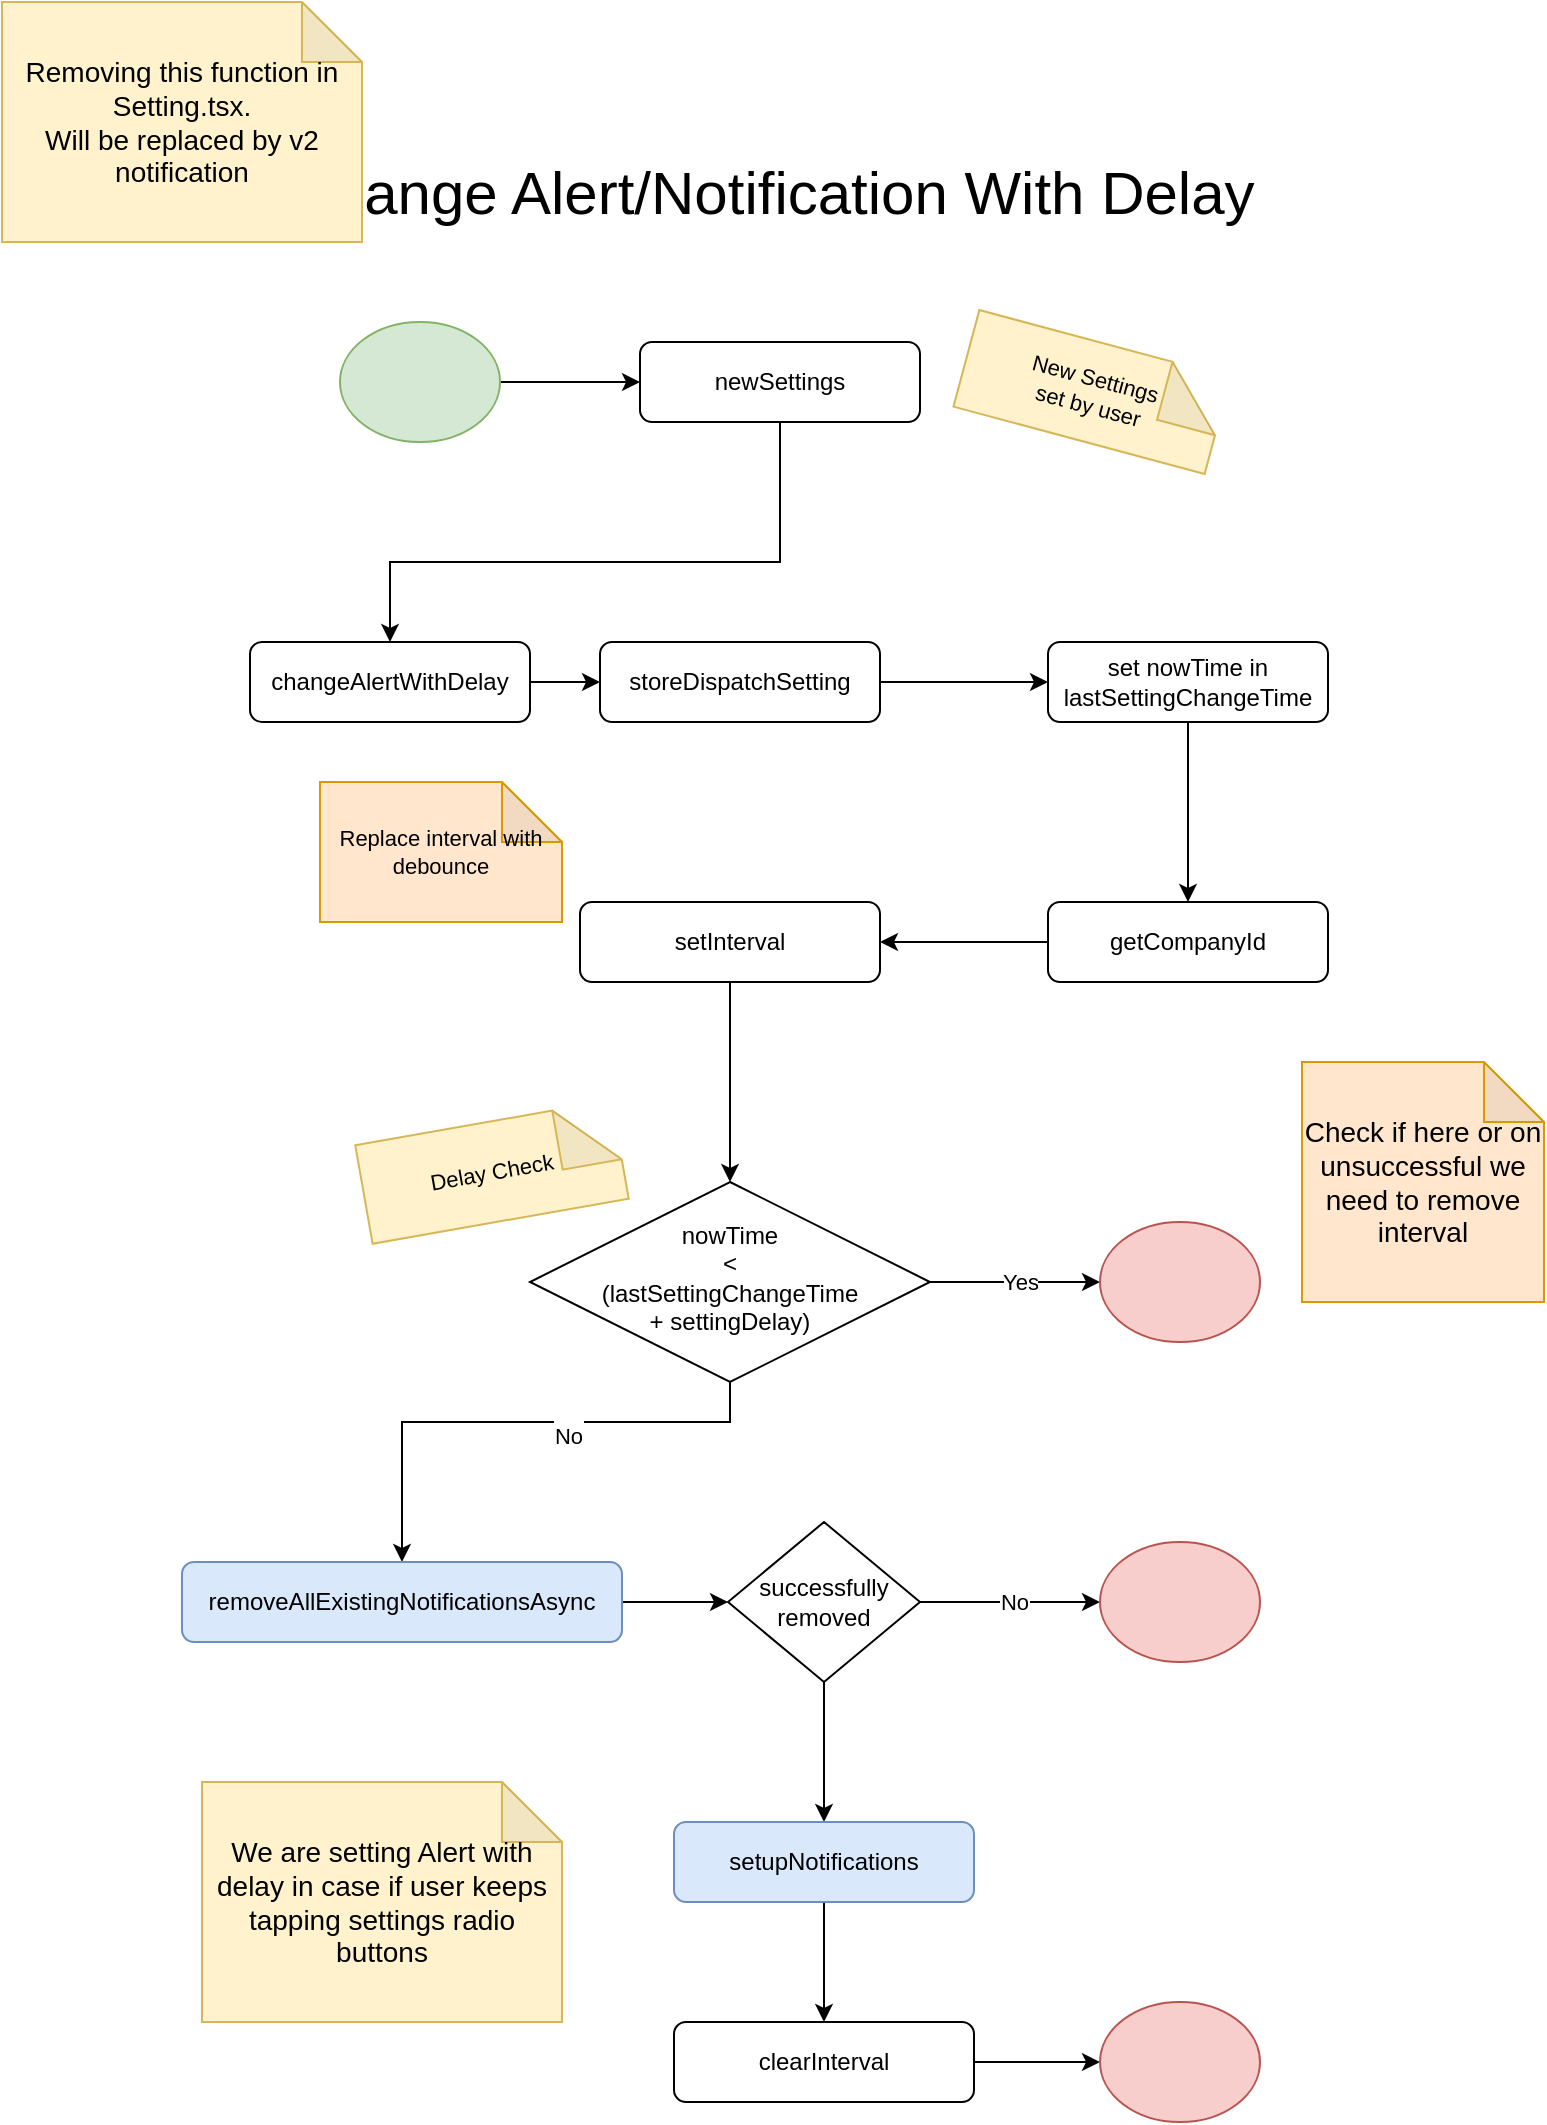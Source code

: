 <mxfile version="20.7.4" type="device" pages="7"><diagram id="C5RBs43oDa-KdzZeNtuy" name="Change Alert"><mxGraphModel dx="1218" dy="814" grid="1" gridSize="10" guides="1" tooltips="1" connect="1" arrows="1" fold="1" page="1" pageScale="1" pageWidth="827" pageHeight="1169" math="0" shadow="0"><root><mxCell id="WIyWlLk6GJQsqaUBKTNV-0"/><mxCell id="WIyWlLk6GJQsqaUBKTNV-1" parent="WIyWlLk6GJQsqaUBKTNV-0"/><mxCell id="ekRR55M1pyvz95BMB8Ou-4" style="edgeStyle=orthogonalEdgeStyle;rounded=0;orthogonalLoop=1;jettySize=auto;html=1;entryX=0;entryY=0.5;entryDx=0;entryDy=0;exitX=1;exitY=0.5;exitDx=0;exitDy=0;" parent="WIyWlLk6GJQsqaUBKTNV-1" source="ekRR55M1pyvz95BMB8Ou-0" target="ekRR55M1pyvz95BMB8Ou-3" edge="1"><mxGeometry relative="1" as="geometry"/></mxCell><mxCell id="ekRR55M1pyvz95BMB8Ou-0" value="changeAlertWithDelay" style="rounded=1;whiteSpace=wrap;html=1;fontSize=12;glass=0;strokeWidth=1;shadow=0;" parent="WIyWlLk6GJQsqaUBKTNV-1" vertex="1"><mxGeometry x="154" y="330" width="140" height="40" as="geometry"/></mxCell><mxCell id="ekRR55M1pyvz95BMB8Ou-6" style="edgeStyle=orthogonalEdgeStyle;rounded=0;orthogonalLoop=1;jettySize=auto;html=1;entryX=0;entryY=0.5;entryDx=0;entryDy=0;" parent="WIyWlLk6GJQsqaUBKTNV-1" source="ekRR55M1pyvz95BMB8Ou-3" target="ekRR55M1pyvz95BMB8Ou-9" edge="1"><mxGeometry relative="1" as="geometry"><mxPoint x="509" y="260" as="targetPoint"/></mxGeometry></mxCell><mxCell id="ekRR55M1pyvz95BMB8Ou-3" value="storeDispatchSetting" style="rounded=1;whiteSpace=wrap;html=1;fontSize=12;glass=0;strokeWidth=1;shadow=0;" parent="WIyWlLk6GJQsqaUBKTNV-1" vertex="1"><mxGeometry x="329" y="330" width="140" height="40" as="geometry"/></mxCell><mxCell id="ekRR55M1pyvz95BMB8Ou-8" style="edgeStyle=orthogonalEdgeStyle;rounded=0;orthogonalLoop=1;jettySize=auto;html=1;" parent="WIyWlLk6GJQsqaUBKTNV-1" source="ekRR55M1pyvz95BMB8Ou-5" target="ekRR55M1pyvz95BMB8Ou-7" edge="1"><mxGeometry relative="1" as="geometry"/></mxCell><mxCell id="ekRR55M1pyvz95BMB8Ou-5" value="getCompanyId" style="rounded=1;whiteSpace=wrap;html=1;fontSize=12;glass=0;strokeWidth=1;shadow=0;" parent="WIyWlLk6GJQsqaUBKTNV-1" vertex="1"><mxGeometry x="553" y="460" width="140" height="40" as="geometry"/></mxCell><mxCell id="ekRR55M1pyvz95BMB8Ou-14" style="edgeStyle=orthogonalEdgeStyle;rounded=0;orthogonalLoop=1;jettySize=auto;html=1;" parent="WIyWlLk6GJQsqaUBKTNV-1" source="ekRR55M1pyvz95BMB8Ou-7" target="ekRR55M1pyvz95BMB8Ou-13" edge="1"><mxGeometry relative="1" as="geometry"/></mxCell><mxCell id="ekRR55M1pyvz95BMB8Ou-7" value="setInterval" style="rounded=1;whiteSpace=wrap;html=1;fontSize=12;glass=0;strokeWidth=1;shadow=0;" parent="WIyWlLk6GJQsqaUBKTNV-1" vertex="1"><mxGeometry x="319" y="460" width="150" height="40" as="geometry"/></mxCell><mxCell id="ekRR55M1pyvz95BMB8Ou-10" style="edgeStyle=orthogonalEdgeStyle;rounded=0;orthogonalLoop=1;jettySize=auto;html=1;exitX=0.5;exitY=1;exitDx=0;exitDy=0;" parent="WIyWlLk6GJQsqaUBKTNV-1" source="ekRR55M1pyvz95BMB8Ou-9" target="ekRR55M1pyvz95BMB8Ou-5" edge="1"><mxGeometry relative="1" as="geometry"/></mxCell><mxCell id="ekRR55M1pyvz95BMB8Ou-9" value="set nowTime in&lt;br&gt;lastSettingChangeTime" style="rounded=1;whiteSpace=wrap;html=1;fontSize=12;glass=0;strokeWidth=1;shadow=0;" parent="WIyWlLk6GJQsqaUBKTNV-1" vertex="1"><mxGeometry x="553" y="330" width="140" height="40" as="geometry"/></mxCell><mxCell id="ekRR55M1pyvz95BMB8Ou-16" style="edgeStyle=orthogonalEdgeStyle;rounded=0;orthogonalLoop=1;jettySize=auto;html=1;entryX=0;entryY=0.5;entryDx=0;entryDy=0;" parent="WIyWlLk6GJQsqaUBKTNV-1" source="ekRR55M1pyvz95BMB8Ou-13" target="ekRR55M1pyvz95BMB8Ou-15" edge="1"><mxGeometry relative="1" as="geometry"/></mxCell><mxCell id="ekRR55M1pyvz95BMB8Ou-17" value="Yes" style="edgeLabel;html=1;align=center;verticalAlign=middle;resizable=0;points=[];" parent="ekRR55M1pyvz95BMB8Ou-16" vertex="1" connectable="0"><mxGeometry x="0.044" y="1" relative="1" as="geometry"><mxPoint y="1" as="offset"/></mxGeometry></mxCell><mxCell id="ekRR55M1pyvz95BMB8Ou-24" style="edgeStyle=orthogonalEdgeStyle;rounded=0;orthogonalLoop=1;jettySize=auto;html=1;entryX=0.5;entryY=0;entryDx=0;entryDy=0;" parent="WIyWlLk6GJQsqaUBKTNV-1" source="ekRR55M1pyvz95BMB8Ou-13" target="ekRR55M1pyvz95BMB8Ou-23" edge="1"><mxGeometry relative="1" as="geometry"><Array as="points"><mxPoint x="394" y="720"/><mxPoint x="230" y="720"/></Array></mxGeometry></mxCell><mxCell id="ekRR55M1pyvz95BMB8Ou-39" value="&lt;font style=&quot;font-size: 11px;&quot;&gt;No&lt;br&gt;&lt;/font&gt;" style="edgeLabel;html=1;align=center;verticalAlign=middle;resizable=0;points=[];fontSize=30;" parent="ekRR55M1pyvz95BMB8Ou-24" vertex="1" connectable="0"><mxGeometry x="-0.205" relative="1" as="geometry"><mxPoint as="offset"/></mxGeometry></mxCell><mxCell id="ekRR55M1pyvz95BMB8Ou-13" value="nowTime&lt;br&gt;&amp;lt;&lt;br&gt;(lastSettingChangeTime &lt;br&gt;+ settingDelay)" style="rhombus;whiteSpace=wrap;html=1;shadow=0;fontFamily=Helvetica;fontSize=12;align=center;strokeWidth=1;spacing=6;spacingTop=-4;" parent="WIyWlLk6GJQsqaUBKTNV-1" vertex="1"><mxGeometry x="294" y="600" width="200" height="100" as="geometry"/></mxCell><mxCell id="ekRR55M1pyvz95BMB8Ou-15" value="" style="ellipse;whiteSpace=wrap;html=1;fillColor=#f8cecc;strokeColor=#b85450;" parent="WIyWlLk6GJQsqaUBKTNV-1" vertex="1"><mxGeometry x="579" y="620" width="80" height="60" as="geometry"/></mxCell><mxCell id="ekRR55M1pyvz95BMB8Ou-19" style="edgeStyle=orthogonalEdgeStyle;rounded=0;orthogonalLoop=1;jettySize=auto;html=1;" parent="WIyWlLk6GJQsqaUBKTNV-1" source="ekRR55M1pyvz95BMB8Ou-18" target="ekRR55M1pyvz95BMB8Ou-0" edge="1"><mxGeometry relative="1" as="geometry"><Array as="points"><mxPoint x="419" y="290"/><mxPoint x="224" y="290"/></Array></mxGeometry></mxCell><mxCell id="ekRR55M1pyvz95BMB8Ou-18" value="&lt;span style=&quot;&quot;&gt;newSettings&lt;/span&gt;" style="rounded=1;whiteSpace=wrap;html=1;fontSize=12;glass=0;strokeWidth=1;shadow=0;" parent="WIyWlLk6GJQsqaUBKTNV-1" vertex="1"><mxGeometry x="349" y="180" width="140" height="40" as="geometry"/></mxCell><mxCell id="ekRR55M1pyvz95BMB8Ou-21" style="edgeStyle=orthogonalEdgeStyle;rounded=0;orthogonalLoop=1;jettySize=auto;html=1;entryX=0;entryY=0.5;entryDx=0;entryDy=0;" parent="WIyWlLk6GJQsqaUBKTNV-1" source="ekRR55M1pyvz95BMB8Ou-20" target="ekRR55M1pyvz95BMB8Ou-18" edge="1"><mxGeometry relative="1" as="geometry"/></mxCell><mxCell id="ekRR55M1pyvz95BMB8Ou-20" value="" style="ellipse;whiteSpace=wrap;html=1;fillColor=#d5e8d4;strokeColor=#82b366;" parent="WIyWlLk6GJQsqaUBKTNV-1" vertex="1"><mxGeometry x="199" y="170" width="80" height="60" as="geometry"/></mxCell><mxCell id="ekRR55M1pyvz95BMB8Ou-26" style="edgeStyle=orthogonalEdgeStyle;rounded=0;orthogonalLoop=1;jettySize=auto;html=1;entryX=0;entryY=0.5;entryDx=0;entryDy=0;" parent="WIyWlLk6GJQsqaUBKTNV-1" source="ekRR55M1pyvz95BMB8Ou-23" target="ekRR55M1pyvz95BMB8Ou-25" edge="1"><mxGeometry relative="1" as="geometry"/></mxCell><mxCell id="ekRR55M1pyvz95BMB8Ou-23" value="removeAllExistingNotificationsAsync" style="rounded=1;whiteSpace=wrap;html=1;fontSize=12;glass=0;strokeWidth=1;shadow=0;fillColor=#dae8fc;strokeColor=#6c8ebf;" parent="WIyWlLk6GJQsqaUBKTNV-1" vertex="1"><mxGeometry x="120" y="790" width="220" height="40" as="geometry"/></mxCell><mxCell id="ekRR55M1pyvz95BMB8Ou-31" style="edgeStyle=orthogonalEdgeStyle;rounded=0;orthogonalLoop=1;jettySize=auto;html=1;entryX=0.5;entryY=0;entryDx=0;entryDy=0;" parent="WIyWlLk6GJQsqaUBKTNV-1" source="ekRR55M1pyvz95BMB8Ou-25" target="ekRR55M1pyvz95BMB8Ou-30" edge="1"><mxGeometry relative="1" as="geometry"/></mxCell><mxCell id="ekRR55M1pyvz95BMB8Ou-25" value="successfully&lt;br&gt;removed" style="rhombus;whiteSpace=wrap;html=1;" parent="WIyWlLk6GJQsqaUBKTNV-1" vertex="1"><mxGeometry x="393" y="770" width="96" height="80" as="geometry"/></mxCell><mxCell id="ekRR55M1pyvz95BMB8Ou-27" style="edgeStyle=orthogonalEdgeStyle;rounded=0;orthogonalLoop=1;jettySize=auto;html=1;entryX=0;entryY=0.5;entryDx=0;entryDy=0;exitX=1;exitY=0.5;exitDx=0;exitDy=0;" parent="WIyWlLk6GJQsqaUBKTNV-1" source="ekRR55M1pyvz95BMB8Ou-25" target="ekRR55M1pyvz95BMB8Ou-29" edge="1"><mxGeometry relative="1" as="geometry"><mxPoint x="494" y="810" as="sourcePoint"/></mxGeometry></mxCell><mxCell id="ekRR55M1pyvz95BMB8Ou-28" value="No" style="edgeLabel;html=1;align=center;verticalAlign=middle;resizable=0;points=[];" parent="ekRR55M1pyvz95BMB8Ou-27" vertex="1" connectable="0"><mxGeometry x="0.044" y="1" relative="1" as="geometry"><mxPoint y="1" as="offset"/></mxGeometry></mxCell><mxCell id="ekRR55M1pyvz95BMB8Ou-29" value="" style="ellipse;whiteSpace=wrap;html=1;fillColor=#f8cecc;strokeColor=#b85450;" parent="WIyWlLk6GJQsqaUBKTNV-1" vertex="1"><mxGeometry x="579" y="780" width="80" height="60" as="geometry"/></mxCell><mxCell id="ekRR55M1pyvz95BMB8Ou-33" style="edgeStyle=orthogonalEdgeStyle;rounded=0;orthogonalLoop=1;jettySize=auto;html=1;entryX=0.5;entryY=0;entryDx=0;entryDy=0;" parent="WIyWlLk6GJQsqaUBKTNV-1" source="ekRR55M1pyvz95BMB8Ou-30" target="ekRR55M1pyvz95BMB8Ou-32" edge="1"><mxGeometry relative="1" as="geometry"/></mxCell><mxCell id="ekRR55M1pyvz95BMB8Ou-30" value="setupNotifications" style="rounded=1;whiteSpace=wrap;html=1;fontSize=12;glass=0;strokeWidth=1;shadow=0;fillColor=#dae8fc;strokeColor=#6c8ebf;" parent="WIyWlLk6GJQsqaUBKTNV-1" vertex="1"><mxGeometry x="366" y="920" width="150" height="40" as="geometry"/></mxCell><mxCell id="ekRR55M1pyvz95BMB8Ou-32" value="clearInterval" style="rounded=1;whiteSpace=wrap;html=1;fontSize=12;glass=0;strokeWidth=1;shadow=0;" parent="WIyWlLk6GJQsqaUBKTNV-1" vertex="1"><mxGeometry x="366" y="1020" width="150" height="40" as="geometry"/></mxCell><mxCell id="ekRR55M1pyvz95BMB8Ou-34" style="edgeStyle=orthogonalEdgeStyle;rounded=0;orthogonalLoop=1;jettySize=auto;html=1;entryX=0;entryY=0.5;entryDx=0;entryDy=0;exitX=1;exitY=0.5;exitDx=0;exitDy=0;" parent="WIyWlLk6GJQsqaUBKTNV-1" source="ekRR55M1pyvz95BMB8Ou-32" target="ekRR55M1pyvz95BMB8Ou-36" edge="1"><mxGeometry relative="1" as="geometry"><mxPoint x="553" y="1040" as="sourcePoint"/></mxGeometry></mxCell><mxCell id="ekRR55M1pyvz95BMB8Ou-36" value="" style="ellipse;whiteSpace=wrap;html=1;fillColor=#f8cecc;strokeColor=#b85450;" parent="WIyWlLk6GJQsqaUBKTNV-1" vertex="1"><mxGeometry x="579" y="1010" width="80" height="60" as="geometry"/></mxCell><mxCell id="ekRR55M1pyvz95BMB8Ou-37" value="Change Alert/Notification&amp;nbsp;With Delay" style="text;html=1;align=center;verticalAlign=middle;resizable=0;points=[];autosize=1;strokeColor=none;fillColor=none;fontSize=30;" parent="WIyWlLk6GJQsqaUBKTNV-1" vertex="1"><mxGeometry x="159" y="80" width="510" height="50" as="geometry"/></mxCell><mxCell id="ekRR55M1pyvz95BMB8Ou-40" value="Delay Check" style="shape=note;whiteSpace=wrap;html=1;backgroundOutline=1;darkOpacity=0.05;fontSize=11;fillColor=#fff2cc;strokeColor=#d6b656;rotation=-10;" parent="WIyWlLk6GJQsqaUBKTNV-1" vertex="1"><mxGeometry x="210" y="570" width="130" height="50" as="geometry"/></mxCell><mxCell id="ekRR55M1pyvz95BMB8Ou-41" value="New Settings &lt;br&gt;set by user" style="shape=note;whiteSpace=wrap;html=1;backgroundOutline=1;darkOpacity=0.05;fontSize=11;fillColor=#fff2cc;strokeColor=#d6b656;rotation=15;" parent="WIyWlLk6GJQsqaUBKTNV-1" vertex="1"><mxGeometry x="510" y="180" width="130" height="50" as="geometry"/></mxCell><mxCell id="ekRR55M1pyvz95BMB8Ou-42" value="&lt;font style=&quot;font-size: 14px;&quot;&gt;We are setting Alert with delay in case if user keeps tapping settings radio buttons&lt;/font&gt;" style="shape=note;whiteSpace=wrap;html=1;backgroundOutline=1;darkOpacity=0.05;fontSize=11;fillColor=#fff2cc;strokeColor=#d6b656;rotation=0;align=center;" parent="WIyWlLk6GJQsqaUBKTNV-1" vertex="1"><mxGeometry x="130" y="900" width="180" height="120" as="geometry"/></mxCell><mxCell id="2Tc8A6T-at7lszA6NyWW-4" value="&lt;font style=&quot;font-size: 14px;&quot;&gt;Check if here or on unsuccessful we need to remove interval&lt;/font&gt;" style="shape=note;whiteSpace=wrap;html=1;backgroundOutline=1;darkOpacity=0.05;fontSize=11;fillColor=#ffe6cc;strokeColor=#d79b00;rotation=0;align=center;" parent="WIyWlLk6GJQsqaUBKTNV-1" vertex="1"><mxGeometry x="680" y="540" width="121" height="120" as="geometry"/></mxCell><mxCell id="2Tc8A6T-at7lszA6NyWW-5" value="&lt;font style=&quot;font-size: 11px;&quot;&gt;Replace interval with debounce&lt;/font&gt;" style="shape=note;whiteSpace=wrap;html=1;backgroundOutline=1;darkOpacity=0.05;fontSize=11;fillColor=#ffe6cc;strokeColor=#d79b00;rotation=0;align=center;" parent="WIyWlLk6GJQsqaUBKTNV-1" vertex="1"><mxGeometry x="189" y="400" width="121" height="70" as="geometry"/></mxCell><mxCell id="FkLpZMVB8kCLJbXpiKpK-0" value="&lt;font style=&quot;font-size: 14px;&quot;&gt;Removing this function in Setting.tsx.&lt;br&gt;Will be replaced by v2 notification&lt;br&gt;&lt;/font&gt;" style="shape=note;whiteSpace=wrap;html=1;backgroundOutline=1;darkOpacity=0.05;fontSize=11;fillColor=#fff2cc;strokeColor=#d6b656;rotation=0;align=center;" vertex="1" parent="WIyWlLk6GJQsqaUBKTNV-1"><mxGeometry x="30" y="10" width="180" height="120" as="geometry"/></mxCell></root></mxGraphModel></diagram><diagram name="Remove Notification" id="KCtyK5HoEwEojZVAQ3GX"><mxGraphModel dx="1234" dy="793" grid="1" gridSize="10" guides="1" tooltips="1" connect="1" arrows="1" fold="1" page="1" pageScale="1" pageWidth="827" pageHeight="1169" math="0" shadow="0"><root><mxCell id="wmUvgrYdlPpsE7V-B9zk-0"/><mxCell id="wmUvgrYdlPpsE7V-B9zk-1" parent="wmUvgrYdlPpsE7V-B9zk-0"/><mxCell id="wmUvgrYdlPpsE7V-B9zk-34" value="removeAllExistingNotificationsAsync" style="text;html=1;align=center;verticalAlign=middle;resizable=0;points=[];autosize=1;strokeColor=none;fillColor=none;fontSize=30;" parent="wmUvgrYdlPpsE7V-B9zk-1" vertex="1"><mxGeometry x="139" y="80" width="510" height="50" as="geometry"/></mxCell><mxCell id="5vq668rBF6vDlCCSSBM1-2" value="" style="edgeStyle=orthogonalEdgeStyle;rounded=0;orthogonalLoop=1;jettySize=auto;html=1;" parent="wmUvgrYdlPpsE7V-B9zk-1" source="5vq668rBF6vDlCCSSBM1-0" target="5vq668rBF6vDlCCSSBM1-1" edge="1"><mxGeometry relative="1" as="geometry"/></mxCell><mxCell id="5vq668rBF6vDlCCSSBM1-0" value="removeAllExistingNotificationsAsync" style="rounded=1;whiteSpace=wrap;html=1;" parent="wmUvgrYdlPpsE7V-B9zk-1" vertex="1"><mxGeometry x="294" y="260" width="240" height="60" as="geometry"/></mxCell><mxCell id="5vq668rBF6vDlCCSSBM1-1" value="expoRemoveAllExistingNotificationsAsync" style="whiteSpace=wrap;html=1;rounded=1;" parent="wmUvgrYdlPpsE7V-B9zk-1" vertex="1"><mxGeometry x="281" y="400" width="266" height="60" as="geometry"/></mxCell></root></mxGraphModel></diagram><diagram id="3-PlSQT_4FLTWAC7MBmu" name="isNotificationAlreadySet"><mxGraphModel dx="1234" dy="793" grid="1" gridSize="10" guides="1" tooltips="1" connect="1" arrows="1" fold="1" page="1" pageScale="1" pageWidth="850" pageHeight="1100" math="0" shadow="0"><root><mxCell id="0"/><mxCell id="1" parent="0"/><mxCell id="59JxVlapYw_DgyJJyitZ-3" style="edgeStyle=orthogonalEdgeStyle;rounded=0;orthogonalLoop=1;jettySize=auto;html=1;" edge="1" parent="1" source="i-5Xrsj45n4rbDHwO-DG-1" target="59JxVlapYw_DgyJJyitZ-2"><mxGeometry relative="1" as="geometry"/></mxCell><mxCell id="i-5Xrsj45n4rbDHwO-DG-1" value="storeGetCompanyData.&lt;br&gt;companyNotification" style="rounded=1;whiteSpace=wrap;html=1;" vertex="1" parent="1"><mxGeometry x="260" y="130" width="150" height="60" as="geometry"/></mxCell><mxCell id="59JxVlapYw_DgyJJyitZ-9" style="edgeStyle=orthogonalEdgeStyle;rounded=0;orthogonalLoop=1;jettySize=auto;html=1;entryX=0;entryY=0.5;entryDx=0;entryDy=0;" edge="1" parent="1" source="59JxVlapYw_DgyJJyitZ-2" target="59JxVlapYw_DgyJJyitZ-8"><mxGeometry relative="1" as="geometry"/></mxCell><mxCell id="59JxVlapYw_DgyJJyitZ-14" value="No" style="edgeLabel;html=1;align=center;verticalAlign=middle;resizable=0;points=[];" vertex="1" connectable="0" parent="59JxVlapYw_DgyJJyitZ-9"><mxGeometry x="0.004" y="-2" relative="1" as="geometry"><mxPoint as="offset"/></mxGeometry></mxCell><mxCell id="59JxVlapYw_DgyJJyitZ-15" style="edgeStyle=orthogonalEdgeStyle;rounded=0;orthogonalLoop=1;jettySize=auto;html=1;" edge="1" parent="1" source="59JxVlapYw_DgyJJyitZ-2" target="59JxVlapYw_DgyJJyitZ-12"><mxGeometry relative="1" as="geometry"/></mxCell><mxCell id="59JxVlapYw_DgyJJyitZ-24" value="Yes" style="edgeLabel;html=1;align=center;verticalAlign=middle;resizable=0;points=[];" vertex="1" connectable="0" parent="59JxVlapYw_DgyJJyitZ-15"><mxGeometry x="-0.062" relative="1" as="geometry"><mxPoint as="offset"/></mxGeometry></mxCell><mxCell id="59JxVlapYw_DgyJJyitZ-2" value="exits&amp;nbsp;&lt;br&gt;companyNotification" style="rhombus;whiteSpace=wrap;html=1;" vertex="1" parent="1"><mxGeometry x="267.5" y="250" width="135" height="110" as="geometry"/></mxCell><mxCell id="59JxVlapYw_DgyJJyitZ-5" style="edgeStyle=orthogonalEdgeStyle;rounded=0;orthogonalLoop=1;jettySize=auto;html=1;entryX=0;entryY=0.5;entryDx=0;entryDy=0;" edge="1" parent="1" source="59JxVlapYw_DgyJJyitZ-4" target="i-5Xrsj45n4rbDHwO-DG-1"><mxGeometry relative="1" as="geometry"/></mxCell><mxCell id="59JxVlapYw_DgyJJyitZ-4" value="" style="ellipse;whiteSpace=wrap;html=1;fillColor=#d5e8d4;strokeColor=#82b366;" vertex="1" parent="1"><mxGeometry x="120" y="140" width="60" height="40" as="geometry"/></mxCell><mxCell id="59JxVlapYw_DgyJJyitZ-6" value="" style="endArrow=none;dashed=1;html=1;dashPattern=1 3;strokeWidth=2;rounded=0;exitX=0.5;exitY=0;exitDx=0;exitDy=0;" edge="1" parent="1" source="59JxVlapYw_DgyJJyitZ-4" target="59JxVlapYw_DgyJJyitZ-7"><mxGeometry width="50" height="50" relative="1" as="geometry"><mxPoint x="400" y="430" as="sourcePoint"/><mxPoint x="450" y="380" as="targetPoint"/></mxGeometry></mxCell><mxCell id="59JxVlapYw_DgyJJyitZ-7" value="argument&lt;br&gt;companyId" style="rounded=1;whiteSpace=wrap;html=1;dashed=1;" vertex="1" parent="1"><mxGeometry x="95" y="70" width="110" height="40" as="geometry"/></mxCell><mxCell id="59JxVlapYw_DgyJJyitZ-11" style="edgeStyle=orthogonalEdgeStyle;rounded=0;orthogonalLoop=1;jettySize=auto;html=1;entryX=0.5;entryY=0;entryDx=0;entryDy=0;" edge="1" parent="1" source="59JxVlapYw_DgyJJyitZ-8" target="59JxVlapYw_DgyJJyitZ-10"><mxGeometry relative="1" as="geometry"><mxPoint x="670" y="910" as="targetPoint"/><Array as="points"><mxPoint x="667" y="305"/><mxPoint x="667" y="910"/><mxPoint x="667" y="910"/></Array></mxGeometry></mxCell><mxCell id="59JxVlapYw_DgyJJyitZ-8" value="Return false" style="rounded=1;whiteSpace=wrap;html=1;" vertex="1" parent="1"><mxGeometry x="470" y="275" width="120" height="60" as="geometry"/></mxCell><mxCell id="59JxVlapYw_DgyJJyitZ-10" value="" style="ellipse;whiteSpace=wrap;html=1;fillColor=#f8cecc;strokeColor=#b85450;" vertex="1" parent="1"><mxGeometry x="633" y="927" width="67.5" height="45" as="geometry"/></mxCell><mxCell id="59JxVlapYw_DgyJJyitZ-16" value="No" style="edgeStyle=orthogonalEdgeStyle;rounded=0;orthogonalLoop=1;jettySize=auto;html=1;" edge="1" parent="1" source="59JxVlapYw_DgyJJyitZ-12" target="59JxVlapYw_DgyJJyitZ-13"><mxGeometry relative="1" as="geometry"/></mxCell><mxCell id="59JxVlapYw_DgyJJyitZ-12" value="exits&amp;nbsp;&lt;br&gt;companyNotification.compnayid" style="rhombus;whiteSpace=wrap;html=1;" vertex="1" parent="1"><mxGeometry x="267" y="420" width="135" height="110" as="geometry"/></mxCell><mxCell id="59JxVlapYw_DgyJJyitZ-13" value="Return false" style="rounded=1;whiteSpace=wrap;html=1;" vertex="1" parent="1"><mxGeometry x="469.5" y="445" width="120" height="60" as="geometry"/></mxCell><mxCell id="59JxVlapYw_DgyJJyitZ-23" value="" style="endArrow=classic;html=1;rounded=0;exitX=1;exitY=0.5;exitDx=0;exitDy=0;" edge="1" parent="1" source="59JxVlapYw_DgyJJyitZ-13"><mxGeometry width="50" height="50" relative="1" as="geometry"><mxPoint x="400" y="660" as="sourcePoint"/><mxPoint x="660" y="475" as="targetPoint"/></mxGeometry></mxCell><mxCell id="59JxVlapYw_DgyJJyitZ-25" style="edgeStyle=orthogonalEdgeStyle;rounded=0;orthogonalLoop=1;jettySize=auto;html=1;" edge="1" parent="1" target="59JxVlapYw_DgyJJyitZ-28"><mxGeometry relative="1" as="geometry"><mxPoint x="335" y="530.0" as="sourcePoint"/></mxGeometry></mxCell><mxCell id="59JxVlapYw_DgyJJyitZ-26" value="Yes" style="edgeLabel;html=1;align=center;verticalAlign=middle;resizable=0;points=[];" vertex="1" connectable="0" parent="59JxVlapYw_DgyJJyitZ-25"><mxGeometry x="-0.062" relative="1" as="geometry"><mxPoint as="offset"/></mxGeometry></mxCell><mxCell id="59JxVlapYw_DgyJJyitZ-27" value="No" style="edgeStyle=orthogonalEdgeStyle;rounded=0;orthogonalLoop=1;jettySize=auto;html=1;" edge="1" parent="1" source="59JxVlapYw_DgyJJyitZ-28" target="59JxVlapYw_DgyJJyitZ-29"><mxGeometry relative="1" as="geometry"/></mxCell><mxCell id="59JxVlapYw_DgyJJyitZ-39" style="edgeStyle=orthogonalEdgeStyle;rounded=0;orthogonalLoop=1;jettySize=auto;html=1;entryX=-0.017;entryY=0.64;entryDx=0;entryDy=0;entryPerimeter=0;" edge="1" parent="1" source="59JxVlapYw_DgyJJyitZ-28" target="59JxVlapYw_DgyJJyitZ-37"><mxGeometry relative="1" as="geometry"><Array as="points"><mxPoint x="276" y="859"/></Array></mxGeometry></mxCell><mxCell id="59JxVlapYw_DgyJJyitZ-40" value="Yes" style="edgeLabel;html=1;align=center;verticalAlign=middle;resizable=0;points=[];" vertex="1" connectable="0" parent="59JxVlapYw_DgyJJyitZ-39"><mxGeometry x="-0.822" y="-3" relative="1" as="geometry"><mxPoint as="offset"/></mxGeometry></mxCell><mxCell id="59JxVlapYw_DgyJJyitZ-28" value="currentTimeMillis&lt;br&gt;&amp;lt;&lt;br&gt;companyNotification.expirationMillis" style="rhombus;whiteSpace=wrap;html=1;" vertex="1" parent="1"><mxGeometry x="150" y="611" width="252" height="130" as="geometry"/></mxCell><mxCell id="59JxVlapYw_DgyJJyitZ-29" value="Return false" style="rounded=1;whiteSpace=wrap;html=1;" vertex="1" parent="1"><mxGeometry x="469.5" y="645" width="120" height="60" as="geometry"/></mxCell><mxCell id="59JxVlapYw_DgyJJyitZ-30" value="" style="endArrow=classic;html=1;rounded=0;exitX=1;exitY=0.5;exitDx=0;exitDy=0;" edge="1" parent="1" source="59JxVlapYw_DgyJJyitZ-29"><mxGeometry width="50" height="50" relative="1" as="geometry"><mxPoint x="400" y="830" as="sourcePoint"/><mxPoint x="660" y="675" as="targetPoint"/></mxGeometry></mxCell><mxCell id="59JxVlapYw_DgyJJyitZ-37" value="Return true" style="rounded=1;whiteSpace=wrap;html=1;" vertex="1" parent="1"><mxGeometry x="470" y="821" width="120" height="60" as="geometry"/></mxCell><mxCell id="59JxVlapYw_DgyJJyitZ-38" value="" style="endArrow=classic;html=1;rounded=0;exitX=1;exitY=0.5;exitDx=0;exitDy=0;" edge="1" parent="1" source="59JxVlapYw_DgyJJyitZ-37"><mxGeometry width="50" height="50" relative="1" as="geometry"><mxPoint x="400.5" y="1006" as="sourcePoint"/><mxPoint x="661" y="851" as="targetPoint"/></mxGeometry></mxCell><mxCell id="N9DeDR9W1GsLb5_rbDEz-1" value="Is Notification Already Set" style="text;html=1;align=center;verticalAlign=middle;resizable=0;points=[];autosize=1;strokeColor=none;fillColor=none;fontSize=22;dashed=1;" vertex="1" parent="1"><mxGeometry x="445" y="150" width="270" height="40" as="geometry"/></mxCell></root></mxGraphModel></diagram><diagram id="CzmtYwcdwd9mIh4Y_ecE" name="setupNotifications"><mxGraphModel dx="920" dy="589" grid="1" gridSize="10" guides="1" tooltips="1" connect="1" arrows="1" fold="1" page="1" pageScale="1" pageWidth="850" pageHeight="1100" math="0" shadow="0"><root><mxCell id="0"/><mxCell id="1" parent="0"/><mxCell id="xw1gr3C_7HUpJKgljRx6-4" value="" style="edgeStyle=orthogonalEdgeStyle;rounded=0;orthogonalLoop=1;jettySize=auto;html=1;" parent="1" source="xw1gr3C_7HUpJKgljRx6-1" target="xw1gr3C_7HUpJKgljRx6-3" edge="1"><mxGeometry relative="1" as="geometry"/></mxCell><mxCell id="xw1gr3C_7HUpJKgljRx6-1" value="begin" style="ellipse;whiteSpace=wrap;html=1;" parent="1" vertex="1"><mxGeometry x="200" y="110" width="80" height="40" as="geometry"/></mxCell><mxCell id="xw1gr3C_7HUpJKgljRx6-12" value="" style="edgeStyle=orthogonalEdgeStyle;rounded=0;orthogonalLoop=1;jettySize=auto;html=1;" parent="1" source="xw1gr3C_7HUpJKgljRx6-2" target="xw1gr3C_7HUpJKgljRx6-11" edge="1"><mxGeometry relative="1" as="geometry"/></mxCell><mxCell id="xw1gr3C_7HUpJKgljRx6-13" value="then" style="edgeLabel;html=1;align=center;verticalAlign=middle;resizable=0;points=[];" parent="xw1gr3C_7HUpJKgljRx6-12" vertex="1" connectable="0"><mxGeometry x="0.17" y="-1" relative="1" as="geometry"><mxPoint as="offset"/></mxGeometry></mxCell><mxCell id="xw1gr3C_7HUpJKgljRx6-18" style="edgeStyle=orthogonalEdgeStyle;rounded=0;orthogonalLoop=1;jettySize=auto;html=1;entryX=-0.005;entryY=0.095;entryDx=0;entryDy=0;entryPerimeter=0;" parent="1" source="xw1gr3C_7HUpJKgljRx6-2" target="xw1gr3C_7HUpJKgljRx6-17" edge="1"><mxGeometry relative="1" as="geometry"><mxPoint x="400" y="380" as="targetPoint"/></mxGeometry></mxCell><mxCell id="xw1gr3C_7HUpJKgljRx6-2" value="Create&amp;nbsp;&lt;br&gt;notificationPromise" style="rounded=1;whiteSpace=wrap;html=1;" parent="1" vertex="1"><mxGeometry x="180" y="350" width="140" height="60" as="geometry"/></mxCell><mxCell id="xw1gr3C_7HUpJKgljRx6-6" value="true" style="edgeStyle=orthogonalEdgeStyle;rounded=0;orthogonalLoop=1;jettySize=auto;html=1;entryX=0;entryY=0.5;entryDx=0;entryDy=0;" parent="1" source="xw1gr3C_7HUpJKgljRx6-3" target="xw1gr3C_7HUpJKgljRx6-7" edge="1"><mxGeometry relative="1" as="geometry"><mxPoint x="490" y="130" as="targetPoint"/></mxGeometry></mxCell><mxCell id="xw1gr3C_7HUpJKgljRx6-10" style="edgeStyle=orthogonalEdgeStyle;rounded=0;orthogonalLoop=1;jettySize=auto;html=1;" parent="1" source="xw1gr3C_7HUpJKgljRx6-3" target="xw1gr3C_7HUpJKgljRx6-2" edge="1"><mxGeometry relative="1" as="geometry"><Array as="points"><mxPoint x="440" y="210"/><mxPoint x="250" y="210"/></Array></mxGeometry></mxCell><mxCell id="xw1gr3C_7HUpJKgljRx6-3" value="Not forceUpdate&lt;br&gt;AND&lt;br&gt;isNotificationAlreadySet" style="rhombus;whiteSpace=wrap;html=1;fillColor=#dae8fc;strokeColor=#6c8ebf;" parent="1" vertex="1"><mxGeometry x="400" y="90" width="80" height="80" as="geometry"/></mxCell><mxCell id="xw1gr3C_7HUpJKgljRx6-7" value="end" style="ellipse;whiteSpace=wrap;html=1;" parent="1" vertex="1"><mxGeometry x="630" y="110" width="60" height="40" as="geometry"/></mxCell><mxCell id="xw1gr3C_7HUpJKgljRx6-33" style="edgeStyle=orthogonalEdgeStyle;rounded=0;orthogonalLoop=1;jettySize=auto;html=1;" parent="1" source="xw1gr3C_7HUpJKgljRx6-11" target="xw1gr3C_7HUpJKgljRx6-32" edge="1"><mxGeometry relative="1" as="geometry"/></mxCell><mxCell id="xw1gr3C_7HUpJKgljRx6-11" value="updateNotificationExpiration" style="whiteSpace=wrap;html=1;rounded=1;" parent="1" vertex="1"><mxGeometry x="190" y="520" width="120" height="60" as="geometry"/></mxCell><mxCell id="xw1gr3C_7HUpJKgljRx6-17" value="" style="rounded=0;whiteSpace=wrap;html=1;dashed=1;fillColor=#d5e8d4;strokeColor=#82b366;" parent="1" vertex="1"><mxGeometry x="410" y="320" width="390" height="640" as="geometry"/></mxCell><mxCell id="xw1gr3C_7HUpJKgljRx6-19" value="notificationPromise" style="text;html=1;align=center;verticalAlign=middle;resizable=0;points=[];autosize=1;strokeColor=none;fillColor=none;" parent="1" vertex="1"><mxGeometry x="535" y="320" width="120" height="30" as="geometry"/></mxCell><mxCell id="xw1gr3C_7HUpJKgljRx6-20" value="" style="rounded=0;whiteSpace=wrap;html=1;" parent="1" vertex="1"><mxGeometry x="460" y="390" width="290" height="520" as="geometry"/></mxCell><mxCell id="xw1gr3C_7HUpJKgljRx6-21" value="resetNotificationInterval 2 seconds" style="text;html=1;align=center;verticalAlign=middle;resizable=0;points=[];autosize=1;strokeColor=none;fillColor=none;" parent="1" vertex="1"><mxGeometry x="500" y="390" width="210" height="30" as="geometry"/></mxCell><mxCell id="xw1gr3C_7HUpJKgljRx6-24" style="edgeStyle=orthogonalEdgeStyle;rounded=0;orthogonalLoop=1;jettySize=auto;html=1;" parent="1" source="xw1gr3C_7HUpJKgljRx6-22" target="xw1gr3C_7HUpJKgljRx6-23" edge="1"><mxGeometry relative="1" as="geometry"/></mxCell><mxCell id="xw1gr3C_7HUpJKgljRx6-22" value="clear&lt;br&gt;resetNotificationInterval" style="rounded=1;whiteSpace=wrap;html=1;fillColor=none;" parent="1" vertex="1"><mxGeometry x="535" y="440" width="145" height="40" as="geometry"/></mxCell><mxCell id="xw1gr3C_7HUpJKgljRx6-27" style="edgeStyle=orthogonalEdgeStyle;rounded=0;orthogonalLoop=1;jettySize=auto;html=1;" parent="1" source="xw1gr3C_7HUpJKgljRx6-23" target="xw1gr3C_7HUpJKgljRx6-26" edge="1"><mxGeometry relative="1" as="geometry"/></mxCell><mxCell id="xw1gr3C_7HUpJKgljRx6-23" value="get&lt;br&gt;storeGetCompanyData" style="rounded=1;whiteSpace=wrap;html=1;fillColor=none;" parent="1" vertex="1"><mxGeometry x="535" y="520" width="145" height="40" as="geometry"/></mxCell><mxCell id="xw1gr3C_7HUpJKgljRx6-29" style="edgeStyle=orthogonalEdgeStyle;rounded=0;orthogonalLoop=1;jettySize=auto;html=1;" parent="1" source="xw1gr3C_7HUpJKgljRx6-26" target="xw1gr3C_7HUpJKgljRx6-28" edge="1"><mxGeometry relative="1" as="geometry"/></mxCell><mxCell id="xw1gr3C_7HUpJKgljRx6-26" value="isValidCompanyDataAvailable" style="rhombus;whiteSpace=wrap;html=1;fillColor=none;" parent="1" vertex="1"><mxGeometry x="567.5" y="604" width="80" height="80" as="geometry"/></mxCell><mxCell id="xw1gr3C_7HUpJKgljRx6-31" style="edgeStyle=orthogonalEdgeStyle;rounded=0;orthogonalLoop=1;jettySize=auto;html=1;" parent="1" source="xw1gr3C_7HUpJKgljRx6-28" target="xw1gr3C_7HUpJKgljRx6-30" edge="1"><mxGeometry relative="1" as="geometry"/></mxCell><mxCell id="xw1gr3C_7HUpJKgljRx6-28" value="resetNotifications" style="rounded=1;whiteSpace=wrap;html=1;fillColor=#dae8fc;strokeColor=#6c8ebf;" parent="1" vertex="1"><mxGeometry x="535" y="729" width="145" height="40" as="geometry"/></mxCell><mxCell id="xw1gr3C_7HUpJKgljRx6-30" value="resolve notificationPromise" style="rounded=1;whiteSpace=wrap;html=1;fillColor=none;" parent="1" vertex="1"><mxGeometry x="535" y="820" width="145" height="40" as="geometry"/></mxCell><mxCell id="xw1gr3C_7HUpJKgljRx6-32" value="end" style="ellipse;whiteSpace=wrap;html=1;" parent="1" vertex="1"><mxGeometry x="210" y="670" width="80" height="40" as="geometry"/></mxCell><mxCell id="0L_FJ-kLwtD6tjROGZmn-2" style="edgeStyle=orthogonalEdgeStyle;rounded=0;orthogonalLoop=1;jettySize=auto;html=1;entryX=-0.046;entryY=0.514;entryDx=0;entryDy=0;entryPerimeter=0;" parent="1" source="dxssQcH2VASy4ZgBE_Ld-1" target="xw1gr3C_7HUpJKgljRx6-1" edge="1"><mxGeometry relative="1" as="geometry"/></mxCell><mxCell id="dxssQcH2VASy4ZgBE_Ld-1" value="&lt;b&gt;arguments&lt;/b&gt;&lt;br&gt;companyId: string forceUpdate: boolean" style="rounded=1;whiteSpace=wrap;html=1;fillColor=none;dashed=1;" parent="1" vertex="1"><mxGeometry x="50" y="100" width="120" height="60" as="geometry"/></mxCell><mxCell id="0L_FJ-kLwtD6tjROGZmn-3" value="&lt;font style=&quot;font-size: 22px;&quot;&gt;Setup Notification&lt;/font&gt;" style="text;html=1;align=center;verticalAlign=middle;resizable=0;points=[];autosize=1;strokeColor=none;fillColor=none;" parent="1" vertex="1"><mxGeometry x="60" y="780" width="200" height="40" as="geometry"/></mxCell><mxCell id="60ZMPcnqB4CgFCvo1hFU-1" value="&lt;font style=&quot;font-size: 11px;&quot;&gt;Remove Promise and interval&lt;/font&gt;" style="shape=note;whiteSpace=wrap;html=1;backgroundOutline=1;darkOpacity=0.05;fontSize=11;fillColor=#ffe6cc;strokeColor=#d79b00;rotation=0;align=center;" parent="1" vertex="1"><mxGeometry x="600" y="230" width="121" height="70" as="geometry"/></mxCell><mxCell id="8w-YLF9OjT5nLYECZO5E-1" value="&lt;font style=&quot;font-size: 14px;&quot;&gt;setupNotification is called from Settings.tsx and CompanyDataService.apiCompanyDataVersion&lt;br&gt;&lt;/font&gt;" style="shape=note;whiteSpace=wrap;html=1;backgroundOutline=1;darkOpacity=0.05;fontSize=11;fillColor=#fff2cc;strokeColor=#d6b656;rotation=0;align=center;" vertex="1" parent="1"><mxGeometry x="60" y="890" width="180" height="120" as="geometry"/></mxCell></root></mxGraphModel></diagram><diagram id="XKb8V-3EF6pjc25FDJJE" name=" resetNotifications"><mxGraphModel dx="881" dy="566" grid="1" gridSize="10" guides="1" tooltips="1" connect="1" arrows="1" fold="1" page="1" pageScale="1" pageWidth="850" pageHeight="1100" math="0" shadow="0"><root><mxCell id="0"/><mxCell id="1" parent="0"/><mxCell id="OAWrK3zWvX2-hbRyLmRb-1" value="Reset Notifications" style="text;html=1;align=center;verticalAlign=middle;resizable=0;points=[];autosize=1;strokeColor=none;fillColor=none;fontSize=22;dashed=1;" vertex="1" parent="1"><mxGeometry x="503" y="280" width="210" height="40" as="geometry"/></mxCell><mxCell id="kZKjr4NSPvTV2wURjvOb-2" style="edgeStyle=orthogonalEdgeStyle;rounded=0;orthogonalLoop=1;jettySize=auto;html=1;entryX=0;entryY=0.5;entryDx=0;entryDy=0;fontSize=22;" edge="1" parent="1" source="lz5udHBXfF-7A29lU6yB-1" target="kZKjr4NSPvTV2wURjvOb-1"><mxGeometry relative="1" as="geometry"/></mxCell><mxCell id="lz5udHBXfF-7A29lU6yB-1" value="&lt;font style=&quot;font-size: 12px;&quot;&gt;begin&lt;/font&gt;" style="ellipse;whiteSpace=wrap;html=1;fontSize=12;fillColor=#d5e8d4;strokeColor=#82b366;" vertex="1" parent="1"><mxGeometry x="163" y="200" width="50" height="40" as="geometry"/></mxCell><mxCell id="AM0nEGpf_HcIcVA-v3lq-2" style="edgeStyle=orthogonalEdgeStyle;rounded=0;orthogonalLoop=1;jettySize=auto;html=1;entryX=0.5;entryY=0;entryDx=0;entryDy=0;fontSize=22;" edge="1" parent="1" source="AM0nEGpf_HcIcVA-v3lq-1" target="lz5udHBXfF-7A29lU6yB-1"><mxGeometry relative="1" as="geometry"/></mxCell><mxCell id="AM0nEGpf_HcIcVA-v3lq-1" value="&lt;b&gt;arguments&lt;/b&gt;&lt;br&gt;companyData" style="rounded=1;whiteSpace=wrap;html=1;fillColor=none;dashed=1;" vertex="1" parent="1"><mxGeometry x="138" y="120" width="100" height="40" as="geometry"/></mxCell><mxCell id="c5AxonK9Ix27bCIi-FM8-3" style="edgeStyle=orthogonalEdgeStyle;rounded=0;orthogonalLoop=1;jettySize=auto;html=1;entryX=0.5;entryY=0;entryDx=0;entryDy=0;fontSize=12;" edge="1" parent="1" source="kZKjr4NSPvTV2wURjvOb-1" target="c5AxonK9Ix27bCIi-FM8-2"><mxGeometry relative="1" as="geometry"/></mxCell><mxCell id="kZKjr4NSPvTV2wURjvOb-1" value="removeAllExistingNotificationsAsync" style="rounded=1;whiteSpace=wrap;html=1;fontSize=12;glass=0;strokeWidth=1;shadow=0;fillColor=#dae8fc;strokeColor=#6c8ebf;" vertex="1" parent="1"><mxGeometry x="263" y="200" width="220" height="40" as="geometry"/></mxCell><mxCell id="VQWmlqa7L3keMiUGO_Kh-1" value="&lt;font style=&quot;font-size: 11px;&quot;&gt;called second time in the flow&lt;/font&gt;" style="shape=note;whiteSpace=wrap;html=1;backgroundOutline=1;darkOpacity=0.05;fontSize=11;fillColor=#ffe6cc;strokeColor=#d79b00;rotation=-15;align=center;" vertex="1" parent="1"><mxGeometry x="312.5" y="130" width="121" height="60" as="geometry"/></mxCell><mxCell id="c5AxonK9Ix27bCIi-FM8-5" style="edgeStyle=orthogonalEdgeStyle;rounded=0;orthogonalLoop=1;jettySize=auto;html=1;fontSize=12;" edge="1" parent="1" source="c5AxonK9Ix27bCIi-FM8-2" target="c5AxonK9Ix27bCIi-FM8-4"><mxGeometry relative="1" as="geometry"/></mxCell><mxCell id="c5AxonK9Ix27bCIi-FM8-2" value="get&lt;br&gt;storeGetSetting" style="rounded=1;whiteSpace=wrap;html=1;" vertex="1" parent="1"><mxGeometry x="323" y="290" width="100" height="40" as="geometry"/></mxCell><mxCell id="c5AxonK9Ix27bCIi-FM8-7" style="edgeStyle=orthogonalEdgeStyle;rounded=0;orthogonalLoop=1;jettySize=auto;html=1;entryX=0;entryY=0.5;entryDx=0;entryDy=0;fontSize=12;" edge="1" parent="1" source="c5AxonK9Ix27bCIi-FM8-4" target="c5AxonK9Ix27bCIi-FM8-6"><mxGeometry relative="1" as="geometry"/></mxCell><mxCell id="c5AxonK9Ix27bCIi-FM8-8" value="false" style="edgeLabel;html=1;align=center;verticalAlign=middle;resizable=0;points=[];fontSize=12;" vertex="1" connectable="0" parent="c5AxonK9Ix27bCIi-FM8-7"><mxGeometry x="0.074" relative="1" as="geometry"><mxPoint as="offset"/></mxGeometry></mxCell><mxCell id="c5AxonK9Ix27bCIi-FM8-10" style="edgeStyle=orthogonalEdgeStyle;rounded=0;orthogonalLoop=1;jettySize=auto;html=1;entryX=0.5;entryY=0;entryDx=0;entryDy=0;fontSize=12;" edge="1" parent="1" source="c5AxonK9Ix27bCIi-FM8-4" target="c5AxonK9Ix27bCIi-FM8-9"><mxGeometry relative="1" as="geometry"/></mxCell><mxCell id="c5AxonK9Ix27bCIi-FM8-11" value="true" style="edgeLabel;html=1;align=center;verticalAlign=middle;resizable=0;points=[];fontSize=12;" vertex="1" connectable="0" parent="c5AxonK9Ix27bCIi-FM8-10"><mxGeometry x="-0.396" y="-1" relative="1" as="geometry"><mxPoint as="offset"/></mxGeometry></mxCell><mxCell id="c5AxonK9Ix27bCIi-FM8-4" value="isAnyAlertOn" style="rhombus;whiteSpace=wrap;html=1;fontSize=12;fillColor=none;" vertex="1" parent="1"><mxGeometry x="323" y="390" width="100" height="70" as="geometry"/></mxCell><mxCell id="c5AxonK9Ix27bCIi-FM8-6" value="end" style="ellipse;whiteSpace=wrap;html=1;fontSize=12;fillColor=#f8cecc;strokeColor=#b85450;" vertex="1" parent="1"><mxGeometry x="603" y="405" width="50" height="40" as="geometry"/></mxCell><mxCell id="c5AxonK9Ix27bCIi-FM8-13" style="edgeStyle=orthogonalEdgeStyle;rounded=0;orthogonalLoop=1;jettySize=auto;html=1;entryX=0.5;entryY=0;entryDx=0;entryDy=0;fontSize=12;" edge="1" parent="1" source="c5AxonK9Ix27bCIi-FM8-9" target="c5AxonK9Ix27bCIi-FM8-12"><mxGeometry relative="1" as="geometry"/></mxCell><mxCell id="c5AxonK9Ix27bCIi-FM8-16" value="true" style="edgeLabel;html=1;align=center;verticalAlign=middle;resizable=0;points=[];fontSize=12;" vertex="1" connectable="0" parent="c5AxonK9Ix27bCIi-FM8-13"><mxGeometry x="0.086" relative="1" as="geometry"><mxPoint as="offset"/></mxGeometry></mxCell><mxCell id="c5AxonK9Ix27bCIi-FM8-9" value="companyData contains&amp;nbsp;&lt;br&gt;prayersMonths&amp;nbsp;" style="rhombus;whiteSpace=wrap;html=1;fontSize=12;fillColor=none;" vertex="1" parent="1"><mxGeometry x="323" y="530" width="100" height="70" as="geometry"/></mxCell><mxCell id="c5AxonK9Ix27bCIi-FM8-15" style="edgeStyle=orthogonalEdgeStyle;rounded=0;orthogonalLoop=1;jettySize=auto;html=1;fontSize=12;" edge="1" parent="1" source="c5AxonK9Ix27bCIi-FM8-12" target="c5AxonK9Ix27bCIi-FM8-14"><mxGeometry relative="1" as="geometry"/></mxCell><mxCell id="c5AxonK9Ix27bCIi-FM8-12" value="calculatePossibleNotificationDays" style="rounded=1;whiteSpace=wrap;html=1;" vertex="1" parent="1"><mxGeometry x="258" y="670" width="230" height="40" as="geometry"/></mxCell><mxCell id="c5AxonK9Ix27bCIi-FM8-20" style="edgeStyle=orthogonalEdgeStyle;rounded=0;orthogonalLoop=1;jettySize=auto;html=1;fontSize=12;" edge="1" parent="1" source="c5AxonK9Ix27bCIi-FM8-14" target="c5AxonK9Ix27bCIi-FM8-17"><mxGeometry relative="1" as="geometry"/></mxCell><mxCell id="c5AxonK9Ix27bCIi-FM8-14" value="getUpcomingPrayers" style="rounded=1;whiteSpace=wrap;html=1;" vertex="1" parent="1"><mxGeometry x="258" y="760" width="230" height="40" as="geometry"/></mxCell><mxCell id="c5AxonK9Ix27bCIi-FM8-22" style="edgeStyle=orthogonalEdgeStyle;rounded=0;orthogonalLoop=1;jettySize=auto;html=1;fontSize=12;" edge="1" parent="1" source="c5AxonK9Ix27bCIi-FM8-17" target="c5AxonK9Ix27bCIi-FM8-21"><mxGeometry relative="1" as="geometry"/></mxCell><mxCell id="c5AxonK9Ix27bCIi-FM8-17" value="loop over each Prayer" style="rounded=1;whiteSpace=wrap;html=1;" vertex="1" parent="1"><mxGeometry x="258" y="850" width="230" height="40" as="geometry"/></mxCell><mxCell id="c5AxonK9Ix27bCIi-FM8-24" style="edgeStyle=orthogonalEdgeStyle;rounded=0;orthogonalLoop=1;jettySize=auto;html=1;entryX=0;entryY=0.5;entryDx=0;entryDy=0;fontSize=12;" edge="1" parent="1" source="c5AxonK9Ix27bCIi-FM8-21" target="c5AxonK9Ix27bCIi-FM8-23"><mxGeometry relative="1" as="geometry"/></mxCell><mxCell id="c5AxonK9Ix27bCIi-FM8-21" value="setupPrayerNotification" style="rounded=1;whiteSpace=wrap;html=1;fillColor=#dae8fc;strokeColor=#6c8ebf;" vertex="1" parent="1"><mxGeometry x="258" y="940" width="230" height="40" as="geometry"/></mxCell><mxCell id="c5AxonK9Ix27bCIi-FM8-23" value="end" style="ellipse;whiteSpace=wrap;html=1;fontSize=12;fillColor=#f8cecc;strokeColor=#b85450;" vertex="1" parent="1"><mxGeometry x="603" y="940" width="50" height="40" as="geometry"/></mxCell><mxCell id="c5AxonK9Ix27bCIi-FM8-25" value="&lt;font style=&quot;font-size: 11px;&quot;&gt;Check if 2 x year prayer logic is implemented to handle notification near end of the year&lt;/font&gt;" style="shape=note;whiteSpace=wrap;html=1;backgroundOutline=1;darkOpacity=0.05;fontSize=11;fillColor=#ffe6cc;strokeColor=#d79b00;rotation=0;align=center;" vertex="1" parent="1"><mxGeometry x="518" y="670" width="180" height="100" as="geometry"/></mxCell></root></mxGraphModel></diagram><diagram id="HzhUUpeua6Tpvu5yeY56" name="setupPrayerNotification"><mxGraphModel dx="1358" dy="897" grid="1" gridSize="10" guides="1" tooltips="1" connect="1" arrows="1" fold="1" page="1" pageScale="1" pageWidth="850" pageHeight="1100" math="0" shadow="0"><root><mxCell id="0"/><mxCell id="1" parent="0"/><mxCell id="Gg3jEw4AIMXwMwxgQRIp-1" value="Setup Prayer Notification" style="text;html=1;align=center;verticalAlign=middle;resizable=0;points=[];autosize=1;strokeColor=none;fillColor=none;fontSize=22;dashed=1;" vertex="1" parent="1"><mxGeometry x="385" y="80" width="270" height="40" as="geometry"/></mxCell><mxCell id="VJrI3IcRJGxQvHsalNNy-5" style="edgeStyle=orthogonalEdgeStyle;rounded=0;orthogonalLoop=1;jettySize=auto;html=1;entryX=0;entryY=0.5;entryDx=0;entryDy=0;fontSize=12;" edge="1" parent="1" source="VJrI3IcRJGxQvHsalNNy-1" target="VJrI3IcRJGxQvHsalNNy-3"><mxGeometry relative="1" as="geometry"/></mxCell><mxCell id="VJrI3IcRJGxQvHsalNNy-1" value="&lt;font style=&quot;font-size: 12px;&quot;&gt;begin&lt;/font&gt;" style="ellipse;whiteSpace=wrap;html=1;fontSize=12;fillColor=#d5e8d4;strokeColor=#82b366;" vertex="1" parent="1"><mxGeometry x="163" y="200" width="50" height="40" as="geometry"/></mxCell><mxCell id="VJrI3IcRJGxQvHsalNNy-4" style="edgeStyle=orthogonalEdgeStyle;rounded=0;orthogonalLoop=1;jettySize=auto;html=1;entryX=0.5;entryY=0;entryDx=0;entryDy=0;fontSize=12;" edge="1" parent="1" source="VJrI3IcRJGxQvHsalNNy-2" target="VJrI3IcRJGxQvHsalNNy-1"><mxGeometry relative="1" as="geometry"/></mxCell><mxCell id="VJrI3IcRJGxQvHsalNNy-2" value="&lt;b&gt;arguments&lt;/b&gt;&lt;br&gt;company: (Company | undefined), &lt;br&gt;now: Date, &lt;br&gt;setting: SettingData, &lt;br&gt;prayer: Prayer" style="rounded=1;whiteSpace=wrap;html=1;fillColor=none;dashed=1;" vertex="1" parent="1"><mxGeometry x="88" y="60" width="200" height="80" as="geometry"/></mxCell><mxCell id="VJrI3IcRJGxQvHsalNNy-14" style="edgeStyle=orthogonalEdgeStyle;rounded=0;orthogonalLoop=1;jettySize=auto;html=1;entryX=0.5;entryY=0;entryDx=0;entryDy=0;fontSize=12;" edge="1" parent="1" source="VJrI3IcRJGxQvHsalNNy-3" target="VJrI3IcRJGxQvHsalNNy-12"><mxGeometry relative="1" as="geometry"/></mxCell><mxCell id="VJrI3IcRJGxQvHsalNNy-3" value="create&amp;nbsp;ScheduleNotification[]" style="rounded=1;whiteSpace=wrap;html=1;fontSize=12;glass=0;strokeWidth=1;shadow=0;" vertex="1" parent="1"><mxGeometry x="315" y="200" width="220" height="40" as="geometry"/></mxCell><mxCell id="VJrI3IcRJGxQvHsalNNy-20" style="edgeStyle=orthogonalEdgeStyle;rounded=0;orthogonalLoop=1;jettySize=auto;html=1;entryX=0.25;entryY=0;entryDx=0;entryDy=0;fontSize=12;" edge="1" parent="1" source="VJrI3IcRJGxQvHsalNNy-8" target="VJrI3IcRJGxQvHsalNNy-17"><mxGeometry relative="1" as="geometry"><Array as="points"><mxPoint x="240" y="470"/><mxPoint x="370" y="470"/></Array></mxGeometry></mxCell><mxCell id="VJrI3IcRJGxQvHsalNNy-21" value="Yes" style="edgeLabel;html=1;align=center;verticalAlign=middle;resizable=0;points=[];fontSize=12;" vertex="1" connectable="0" parent="VJrI3IcRJGxQvHsalNNy-20"><mxGeometry x="-0.858" y="1" relative="1" as="geometry"><mxPoint as="offset"/></mxGeometry></mxCell><mxCell id="VJrI3IcRJGxQvHsalNNy-8" value="azanAlert" style="rhombus;whiteSpace=wrap;html=1;fontSize=12;fillColor=none;" vertex="1" parent="1"><mxGeometry x="200" y="340" width="80" height="80" as="geometry"/></mxCell><mxCell id="VJrI3IcRJGxQvHsalNNy-18" style="edgeStyle=orthogonalEdgeStyle;rounded=0;orthogonalLoop=1;jettySize=auto;html=1;entryX=0.5;entryY=0;entryDx=0;entryDy=0;fontSize=12;" edge="1" parent="1" source="VJrI3IcRJGxQvHsalNNy-12" target="VJrI3IcRJGxQvHsalNNy-17"><mxGeometry relative="1" as="geometry"/></mxCell><mxCell id="VJrI3IcRJGxQvHsalNNy-22" value="Yes" style="edgeLabel;html=1;align=center;verticalAlign=middle;resizable=0;points=[];fontSize=12;" vertex="1" connectable="0" parent="VJrI3IcRJGxQvHsalNNy-18"><mxGeometry x="-0.674" relative="1" as="geometry"><mxPoint as="offset"/></mxGeometry></mxCell><mxCell id="VJrI3IcRJGxQvHsalNNy-12" value="iqamaAlert" style="rhombus;whiteSpace=wrap;html=1;fontSize=12;fillColor=none;" vertex="1" parent="1"><mxGeometry x="385" y="340" width="80" height="80" as="geometry"/></mxCell><mxCell id="VJrI3IcRJGxQvHsalNNy-19" style="edgeStyle=orthogonalEdgeStyle;rounded=0;orthogonalLoop=1;jettySize=auto;html=1;entryX=0.75;entryY=0;entryDx=0;entryDy=0;fontSize=12;" edge="1" parent="1" source="VJrI3IcRJGxQvHsalNNy-13" target="VJrI3IcRJGxQvHsalNNy-17"><mxGeometry relative="1" as="geometry"><Array as="points"><mxPoint x="610" y="470"/><mxPoint x="480" y="470"/></Array></mxGeometry></mxCell><mxCell id="VJrI3IcRJGxQvHsalNNy-23" value="Yes" style="edgeLabel;html=1;align=center;verticalAlign=middle;resizable=0;points=[];fontSize=12;" vertex="1" connectable="0" parent="VJrI3IcRJGxQvHsalNNy-19"><mxGeometry x="-0.862" relative="1" as="geometry"><mxPoint as="offset"/></mxGeometry></mxCell><mxCell id="VJrI3IcRJGxQvHsalNNy-13" value="beforeIqamaAlert" style="rhombus;whiteSpace=wrap;html=1;fontSize=12;fillColor=none;" vertex="1" parent="1"><mxGeometry x="570" y="340" width="80" height="80" as="geometry"/></mxCell><mxCell id="VJrI3IcRJGxQvHsalNNy-15" style="edgeStyle=orthogonalEdgeStyle;rounded=0;orthogonalLoop=1;jettySize=auto;html=1;entryX=0.5;entryY=0;entryDx=0;entryDy=0;fontSize=12;exitX=0.25;exitY=1;exitDx=0;exitDy=0;" edge="1" parent="1" source="VJrI3IcRJGxQvHsalNNy-3"><mxGeometry relative="1" as="geometry"><mxPoint x="239.76" y="240" as="sourcePoint"/><mxPoint x="239.76" y="340" as="targetPoint"/></mxGeometry></mxCell><mxCell id="VJrI3IcRJGxQvHsalNNy-16" style="edgeStyle=orthogonalEdgeStyle;rounded=0;orthogonalLoop=1;jettySize=auto;html=1;entryX=0.5;entryY=0;entryDx=0;entryDy=0;fontSize=12;exitX=0.75;exitY=1;exitDx=0;exitDy=0;" edge="1" parent="1" source="VJrI3IcRJGxQvHsalNNy-3" target="VJrI3IcRJGxQvHsalNNy-13"><mxGeometry relative="1" as="geometry"><mxPoint x="380" y="250" as="sourcePoint"/><mxPoint x="249.76" y="350" as="targetPoint"/></mxGeometry></mxCell><mxCell id="VJrI3IcRJGxQvHsalNNy-25" style="edgeStyle=orthogonalEdgeStyle;rounded=0;orthogonalLoop=1;jettySize=auto;html=1;entryX=0.5;entryY=0;entryDx=0;entryDy=0;fontSize=12;" edge="1" parent="1" source="VJrI3IcRJGxQvHsalNNy-17" target="VJrI3IcRJGxQvHsalNNy-24"><mxGeometry relative="1" as="geometry"/></mxCell><mxCell id="VJrI3IcRJGxQvHsalNNy-17" value="createNotification" style="rounded=1;whiteSpace=wrap;html=1;fontSize=12;glass=0;strokeWidth=1;shadow=0;" vertex="1" parent="1"><mxGeometry x="315" y="530" width="220" height="40" as="geometry"/></mxCell><mxCell id="VJrI3IcRJGxQvHsalNNy-28" style="edgeStyle=orthogonalEdgeStyle;rounded=0;orthogonalLoop=1;jettySize=auto;html=1;entryX=0.5;entryY=0;entryDx=0;entryDy=0;fontSize=12;" edge="1" parent="1" source="VJrI3IcRJGxQvHsalNNy-24" target="VJrI3IcRJGxQvHsalNNy-27"><mxGeometry relative="1" as="geometry"/></mxCell><mxCell id="VJrI3IcRJGxQvHsalNNy-24" value="push notification in ScheduleNotification[]" style="rounded=1;whiteSpace=wrap;html=1;fontSize=12;glass=0;strokeWidth=1;shadow=0;" vertex="1" parent="1"><mxGeometry x="315" y="640" width="220" height="40" as="geometry"/></mxCell><mxCell id="VJrI3IcRJGxQvHsalNNy-30" style="edgeStyle=orthogonalEdgeStyle;rounded=0;orthogonalLoop=1;jettySize=auto;html=1;fontSize=12;" edge="1" parent="1" source="VJrI3IcRJGxQvHsalNNy-27" target="VJrI3IcRJGxQvHsalNNy-29"><mxGeometry relative="1" as="geometry"/></mxCell><mxCell id="VJrI3IcRJGxQvHsalNNy-27" value="loop over each notification" style="rounded=1;whiteSpace=wrap;html=1;fontSize=12;glass=0;strokeWidth=1;shadow=0;" vertex="1" parent="1"><mxGeometry x="315" y="740" width="220" height="40" as="geometry"/></mxCell><mxCell id="VJrI3IcRJGxQvHsalNNy-32" style="edgeStyle=orthogonalEdgeStyle;rounded=0;orthogonalLoop=1;jettySize=auto;html=1;entryX=0;entryY=0.5;entryDx=0;entryDy=0;fontSize=12;" edge="1" parent="1" source="VJrI3IcRJGxQvHsalNNy-29" target="VJrI3IcRJGxQvHsalNNy-31"><mxGeometry relative="1" as="geometry"/></mxCell><mxCell id="VJrI3IcRJGxQvHsalNNy-29" value="PushNotification&lt;br&gt;localNotificationSchedule" style="rounded=1;whiteSpace=wrap;html=1;fontSize=12;glass=0;strokeWidth=1;shadow=0;fillColor=#ffe6cc;strokeColor=#d79b00;" vertex="1" parent="1"><mxGeometry x="315" y="840" width="220" height="40" as="geometry"/></mxCell><mxCell id="VJrI3IcRJGxQvHsalNNy-31" value="&lt;font style=&quot;font-size: 12px;&quot;&gt;end&lt;/font&gt;" style="ellipse;whiteSpace=wrap;html=1;fontSize=12;fillColor=#f8cecc;strokeColor=#b85450;" vertex="1" parent="1"><mxGeometry x="585" y="840" width="50" height="40" as="geometry"/></mxCell></root></mxGraphModel></diagram><diagram id="F3KCzry59xg04BSUFwaK" name="v2 notification design"><mxGraphModel dx="845" dy="541" grid="1" gridSize="10" guides="1" tooltips="1" connect="1" arrows="1" fold="1" page="1" pageScale="1" pageWidth="850" pageHeight="1100" math="0" shadow="0"><root><mxCell id="0"/><mxCell id="1" parent="0"/><mxCell id="VK6haP4SLib_vmfnIlCc-1" value="&lt;div&gt;V2 Requirements&lt;/div&gt;&lt;ul&gt;&lt;li style=&quot;text-align: left;&quot;&gt;delete code for store-setting-alert&lt;/li&gt;&lt;li style=&quot;text-align: left;&quot;&gt;debounce for 3 seconds&amp;nbsp;&lt;/li&gt;&lt;li style=&quot;text-align: left;&quot;&gt;enclose the whole logic in a promise&amp;nbsp;&lt;b&gt;notificationPromise&lt;/b&gt;&lt;/li&gt;&lt;li style=&quot;text-align: left;&quot;&gt;&lt;span style=&quot;background-color: initial;&quot;&gt;settingAlertExpired = companyData.companyNotification.&lt;/span&gt;expirationMillis &amp;lt; nowMillis&lt;/li&gt;&lt;li style=&quot;text-align: left;&quot;&gt;sameSetting = state-user-setting == stored-user-settings&lt;br&gt;&lt;/li&gt;&lt;li style=&quot;border-color: var(--border-color); text-align: left;&quot;&gt;if !isValidCompanyDataAvailable&lt;/li&gt;&lt;ul style=&quot;border-color: var(--border-color);&quot;&gt;&lt;li style=&quot;border-color: var(--border-color); text-align: left;&quot;&gt;Remove-existing-notifications,&amp;nbsp;&lt;/li&gt;&lt;li style=&quot;border-color: var(--border-color); text-align: left;&quot;&gt;&lt;b style=&quot;border-color: var(--border-color);&quot;&gt;reject notificationPromise&lt;/b&gt;&lt;/li&gt;&lt;li style=&quot;border-color: var(--border-color); text-align: left;&quot;&gt;return&lt;/li&gt;&lt;/ul&gt;&lt;li style=&quot;text-align: left;&quot;&gt;if !isAnyAlertOn(state-user-setting) then&amp;nbsp;&lt;/li&gt;&lt;ul&gt;&lt;li style=&quot;text-align: left;&quot;&gt;Remove-existing-notifications,&amp;nbsp;&lt;/li&gt;&lt;li style=&quot;text-align: left;&quot;&gt;&lt;b&gt;resolve&amp;nbsp;notificationPromise(updateExpiration = false)&lt;/b&gt;&lt;/li&gt;&lt;li style=&quot;text-align: left;&quot;&gt;return&lt;/li&gt;&lt;/ul&gt;&lt;li style=&quot;text-align: left;&quot;&gt;if !settingAlertExpired&amp;nbsp;&amp;amp;&amp;amp;&amp;nbsp;sameSetting&lt;/li&gt;&lt;ul&gt;&lt;li style=&quot;text-align: left;&quot;&gt;&lt;b&gt;resolve&amp;nbsp;notificationPromise(updateExpiration = false)&lt;/b&gt;&lt;/li&gt;&lt;li style=&quot;text-align: left;&quot;&gt;return&lt;/li&gt;&lt;/ul&gt;&lt;li style=&quot;text-align: left;&quot;&gt;Remove-existing-notifications&lt;/li&gt;&lt;ul&gt;&lt;li style=&quot;border-color: var(--border-color); text-align: left;&quot;&gt;on&amp;nbsp;&lt;b style=&quot;border-color: var(--border-color);&quot;&gt;reject of&lt;/b&gt;&amp;nbsp;remove-existing-notification.&amp;nbsp;&lt;b style=&quot;border-color: var(--border-color);&quot;&gt;reject&amp;nbsp;notificationPromise&amp;nbsp;&amp;nbsp;&lt;/b&gt;&lt;/li&gt;&lt;li style=&quot;text-align: left;&quot;&gt;on &lt;b&gt;then of&lt;/b&gt; remove-existing-notification proceed below&lt;/li&gt;&lt;/ul&gt;&lt;li style=&quot;text-align: left;&quot;&gt;check for 2 year logic&lt;/li&gt;&lt;li style=&quot;text-align: left;&quot;&gt;collect all the arguments for&amp;nbsp;setupPrayerNotification&lt;/li&gt;&lt;li style=&quot;text-align: left;&quot;&gt;check if any alert are set in settings&lt;/li&gt;&lt;li style=&quot;text-align: left;&quot;&gt;call&amp;nbsp;setupPrayerNotification&lt;/li&gt;&lt;li style=&quot;text-align: left;&quot;&gt;&lt;b&gt;resolve notificationPromise(updateExpiration = true)&lt;/b&gt;&lt;br&gt;&lt;/li&gt;&lt;li style=&quot;text-align: left;&quot;&gt;on &lt;b&gt;then&lt;/b&gt;&amp;nbsp;notificationPromise&lt;/li&gt;&lt;ul&gt;&lt;li style=&quot;text-align: left;&quot;&gt;if updateExpiration then companyData.companyNotification.expirationMillis = nowMillis&lt;/li&gt;&lt;li style=&quot;text-align: left;&quot;&gt;store setting-alert (this is should be the only place where setting-alerts should be stored)&lt;/li&gt;&lt;/ul&gt;&lt;li style=&quot;text-align: left;&quot;&gt;on &lt;b&gt;reject&lt;/b&gt;&amp;nbsp;notificationPromise&lt;/li&gt;&lt;ul&gt;&lt;li style=&quot;text-align: left;&quot;&gt;unset expiration&lt;/li&gt;&lt;li style=&quot;text-align: left;&quot;&gt;unset all store-settings-alert&lt;/li&gt;&lt;/ul&gt;&lt;/ul&gt;" style="text;html=1;align=center;verticalAlign=middle;resizable=0;points=[];autosize=1;strokeColor=none;fillColor=none;fontSize=12;" parent="1" vertex="1"><mxGeometry x="130" y="166" width="570" height="480" as="geometry"/></mxCell><mxCell id="AQZ6MG70dNJON33bq3kZ-1" value="Check how will it work if I resolve it with settings instead of resolving it with boolean&lt;br&gt;&lt;br&gt;&lt;div&gt;Move tests&lt;/div&gt;&lt;div&gt;&lt;br&gt;&lt;/div&gt;&lt;div&gt;Draw notificaiton flow&lt;/div&gt;&lt;div&gt;&lt;br&gt;&lt;/div&gt;&lt;div style=&quot;&quot;&gt;fix notificaiton flow&lt;/div&gt;" style="text;html=1;align=left;verticalAlign=middle;resizable=0;points=[];autosize=1;strokeColor=none;fillColor=none;" vertex="1" parent="1"><mxGeometry x="90" y="710" width="460" height="110" as="geometry"/></mxCell><mxCell id="wDfO9eB0naFTV2KIWewY-1" value="Add setupCall notification call in&amp;nbsp;companyDataReducer(COMPANY_DATA_SET)&lt;br&gt;What to do when called from setting changed and when called from company data updated in store" style="text;html=1;align=left;verticalAlign=middle;resizable=0;points=[];autosize=1;strokeColor=none;fillColor=none;" vertex="1" parent="1"><mxGeometry x="90" y="920" width="550" height="40" as="geometry"/></mxCell></root></mxGraphModel></diagram></mxfile>